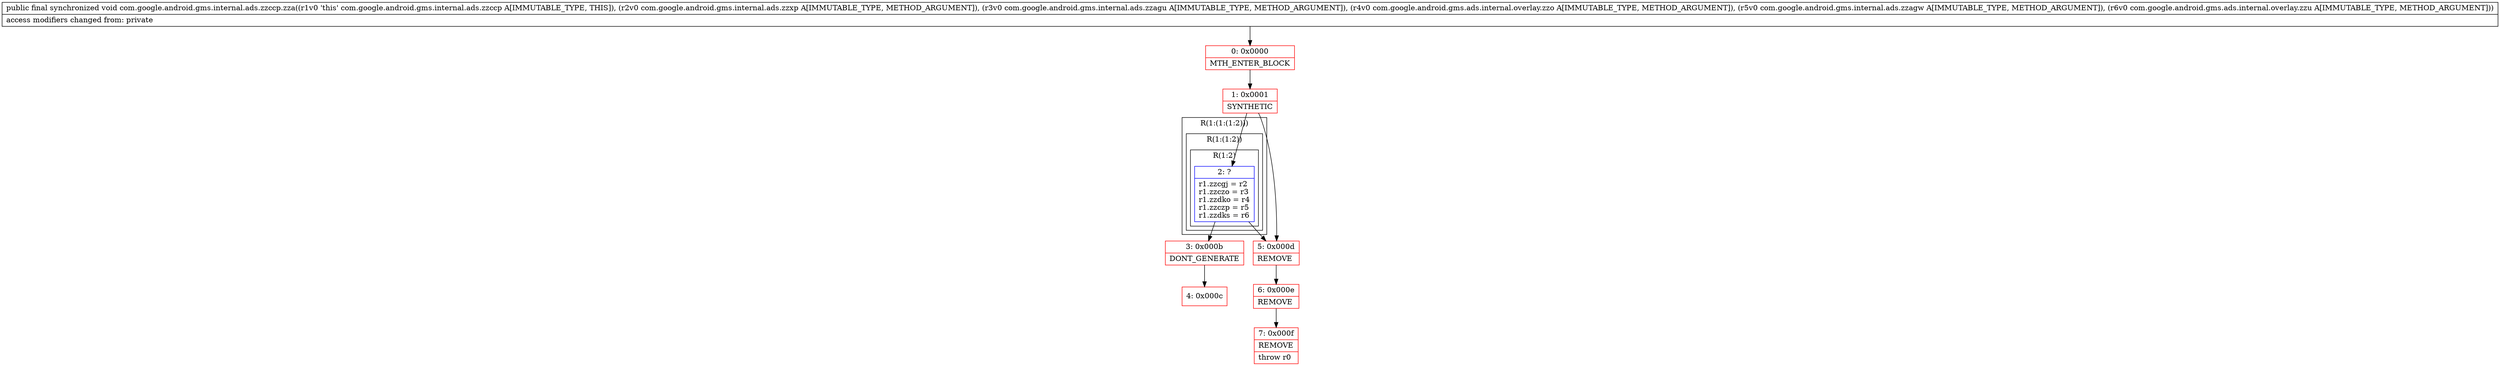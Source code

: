 digraph "CFG forcom.google.android.gms.internal.ads.zzccp.zza(Lcom\/google\/android\/gms\/internal\/ads\/zzxp;Lcom\/google\/android\/gms\/internal\/ads\/zzagu;Lcom\/google\/android\/gms\/ads\/internal\/overlay\/zzo;Lcom\/google\/android\/gms\/internal\/ads\/zzagw;Lcom\/google\/android\/gms\/ads\/internal\/overlay\/zzu;)V" {
subgraph cluster_Region_1748716753 {
label = "R(1:(1:(1:2)))";
node [shape=record,color=blue];
subgraph cluster_Region_635103850 {
label = "R(1:(1:2))";
node [shape=record,color=blue];
subgraph cluster_Region_476612874 {
label = "R(1:2)";
node [shape=record,color=blue];
Node_2 [shape=record,label="{2\:\ ?|r1.zzcgj = r2\lr1.zzczo = r3\lr1.zzdko = r4\lr1.zzczp = r5\lr1.zzdks = r6\l}"];
}
}
}
Node_0 [shape=record,color=red,label="{0\:\ 0x0000|MTH_ENTER_BLOCK\l}"];
Node_1 [shape=record,color=red,label="{1\:\ 0x0001|SYNTHETIC\l}"];
Node_3 [shape=record,color=red,label="{3\:\ 0x000b|DONT_GENERATE\l}"];
Node_4 [shape=record,color=red,label="{4\:\ 0x000c}"];
Node_5 [shape=record,color=red,label="{5\:\ 0x000d|REMOVE\l}"];
Node_6 [shape=record,color=red,label="{6\:\ 0x000e|REMOVE\l}"];
Node_7 [shape=record,color=red,label="{7\:\ 0x000f|REMOVE\l|throw r0\l}"];
MethodNode[shape=record,label="{public final synchronized void com.google.android.gms.internal.ads.zzccp.zza((r1v0 'this' com.google.android.gms.internal.ads.zzccp A[IMMUTABLE_TYPE, THIS]), (r2v0 com.google.android.gms.internal.ads.zzxp A[IMMUTABLE_TYPE, METHOD_ARGUMENT]), (r3v0 com.google.android.gms.internal.ads.zzagu A[IMMUTABLE_TYPE, METHOD_ARGUMENT]), (r4v0 com.google.android.gms.ads.internal.overlay.zzo A[IMMUTABLE_TYPE, METHOD_ARGUMENT]), (r5v0 com.google.android.gms.internal.ads.zzagw A[IMMUTABLE_TYPE, METHOD_ARGUMENT]), (r6v0 com.google.android.gms.ads.internal.overlay.zzu A[IMMUTABLE_TYPE, METHOD_ARGUMENT]))  | access modifiers changed from: private\l}"];
MethodNode -> Node_0;
Node_2 -> Node_3;
Node_2 -> Node_5;
Node_0 -> Node_1;
Node_1 -> Node_2;
Node_1 -> Node_5;
Node_3 -> Node_4;
Node_5 -> Node_6;
Node_6 -> Node_7;
}


